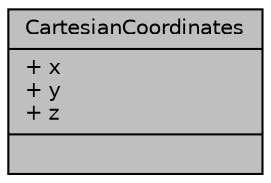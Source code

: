 digraph "CartesianCoordinates"
{
 // INTERACTIVE_SVG=YES
  edge [fontname="Helvetica",fontsize="10",labelfontname="Helvetica",labelfontsize="10"];
  node [fontname="Helvetica",fontsize="10",shape=record];
  Node1 [label="{CartesianCoordinates\n|+ x\l+ y\l+ z\l|}",height=0.2,width=0.4,color="black", fillcolor="grey75", style="filled" fontcolor="black"];
}
